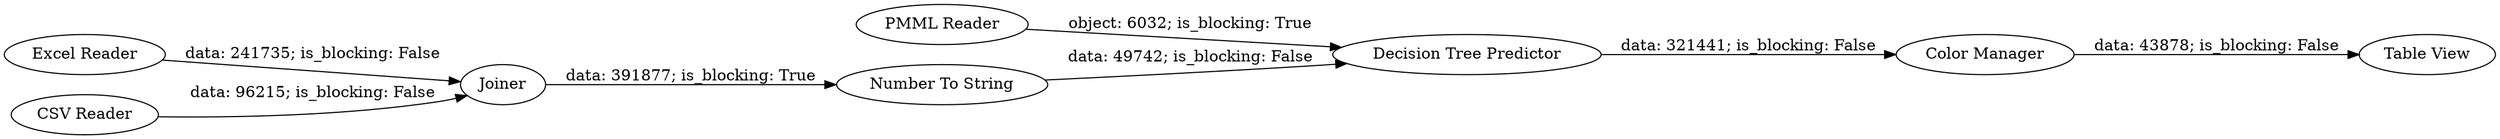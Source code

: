 digraph {
	"-5676494238113811130_109" [label="PMML Reader"]
	"-5676494238113811130_111" [label="Table View"]
	"-5676494238113811130_110" [label="Decision Tree Predictor"]
	"-5676494238113811130_103" [label="Excel Reader"]
	"-5676494238113811130_108" [label=Joiner]
	"-5676494238113811130_105" [label="CSV Reader"]
	"-5676494238113811130_67" [label="Color Manager"]
	"-5676494238113811130_100" [label="Number To String"]
	"-5676494238113811130_103" -> "-5676494238113811130_108" [label="data: 241735; is_blocking: False"]
	"-5676494238113811130_108" -> "-5676494238113811130_100" [label="data: 391877; is_blocking: True"]
	"-5676494238113811130_105" -> "-5676494238113811130_108" [label="data: 96215; is_blocking: False"]
	"-5676494238113811130_110" -> "-5676494238113811130_67" [label="data: 321441; is_blocking: False"]
	"-5676494238113811130_100" -> "-5676494238113811130_110" [label="data: 49742; is_blocking: False"]
	"-5676494238113811130_67" -> "-5676494238113811130_111" [label="data: 43878; is_blocking: False"]
	"-5676494238113811130_109" -> "-5676494238113811130_110" [label="object: 6032; is_blocking: True"]
	rankdir=LR
}
